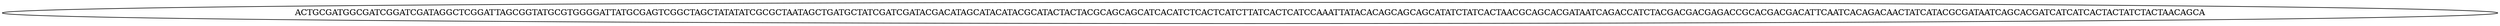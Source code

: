 digraph Sequences {
nodesep=0.7
ACTGCGATGGCGATCGGATCGATAGGCTCGGATTAGCGGTATGCGTGGGGATTATGCGAGTCGGCTAGCTATATATCGCGCTAATAGCTGATGCTATCGATCGATACGACATAGCATACATACGCATACTACTACGCAGCAGCATCACATCTCACTCATCTTATCACTCATCCAAATTATACACAGCAGCAGCATATCTATCACTAACGCAGCACGATAATCAGACCATCTACGACGACGAGACCGCACGACGACATTCAATCACAGACAACTATCATACGCGATAATCAGCACGATCATCATCACTACTATCTACTAACAGCA
}
